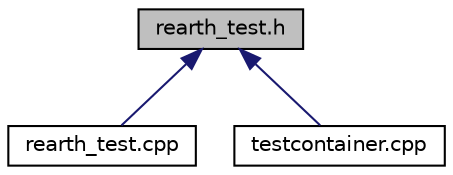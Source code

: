 digraph "rearth_test.h"
{
 // INTERACTIVE_SVG=YES
  edge [fontname="Helvetica",fontsize="10",labelfontname="Helvetica",labelfontsize="10"];
  node [fontname="Helvetica",fontsize="10",shape=record];
  Node42 [label="rearth_test.h",height=0.2,width=0.4,color="black", fillcolor="grey75", style="filled", fontcolor="black"];
  Node42 -> Node43 [dir="back",color="midnightblue",fontsize="10",style="solid",fontname="Helvetica"];
  Node43 [label="rearth_test.cpp",height=0.2,width=0.4,color="black", fillcolor="white", style="filled",URL="$rearth__test_8cpp.html"];
  Node42 -> Node44 [dir="back",color="midnightblue",fontsize="10",style="solid",fontname="Helvetica"];
  Node44 [label="testcontainer.cpp",height=0.2,width=0.4,color="black", fillcolor="white", style="filled",URL="$testcontainer_8cpp.html"];
}
